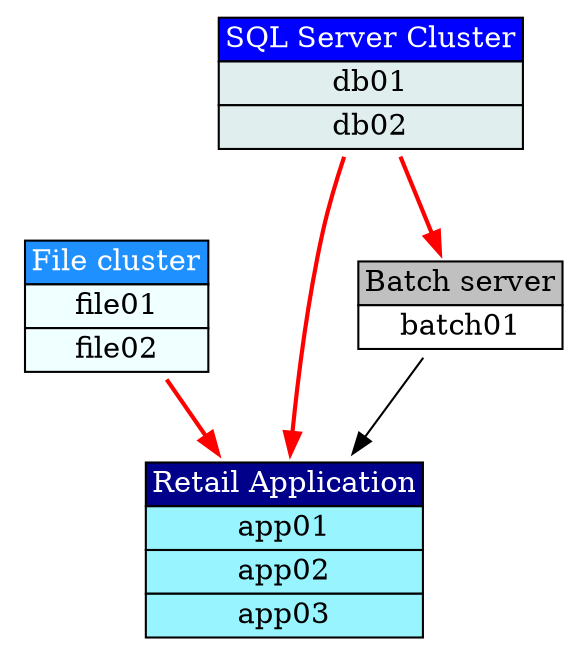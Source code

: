 // MyTree
digraph {
	rankdir=TB
	shape=circle
	retail [label=<<table border="0" cellspacing="0"><tr><td port="port0" border="1" bgcolor="blue4"><font color="white">Retail Application</font></td></tr><tr><td port="port1" border="1" bgcolor="cadetblue1"><font color="black">app01</font></td></tr><tr><td port="port2" border="1" bgcolor="cadetblue1"><font color="black">app02</font></td></tr><tr><td port="port3" border="1" bgcolor="cadetblue1"><font color="black">app03</font></td></tr></table>> URL="http://morticia.dk" shape=none]
	fileservice [label=<<table border="0" cellspacing="0"><tr><td port="port0" border="1" bgcolor="dodgerblue1"><font color="white">File cluster</font></td></tr><tr><td port="port1" border="1" bgcolor="azure"><font color="black">file01</font></td></tr><tr><td port="port2" border="1" bgcolor="azure"><font color="black">file02</font></td></tr></table>> URL="http://morticia.dk" shape=none]
	batchservice [label=<<table border="0" cellspacing="0"><tr><td port="port0" border="1" bgcolor="grey"><font color="black">Batch server</font></td></tr><tr><td port="port1" border="1" bgcolor="white"><font color="black">batch01</font></td></tr></table>> URL="http://morticia.dk" shape=none]
	dbcluster [label=<<table border="0" cellspacing="0"><tr><td port="port0" border="1" bgcolor="blue"><font color="white">SQL Server Cluster</font></td></tr><tr><td port="port1" border="1" bgcolor="azure2"><font color="black">db01</font></td></tr><tr><td port="port2" border="1" bgcolor="azure2"><font color="black">db02</font></td></tr></table>> URL="http://morticia.dk" shape=none]
	dbcluster -> retail [color=red penwidth=2.0]
	dbcluster -> batchservice [color=red penwidth=2.0]
	fileservice -> retail [color=red penwidth=2.0]
	batchservice -> retail
}
